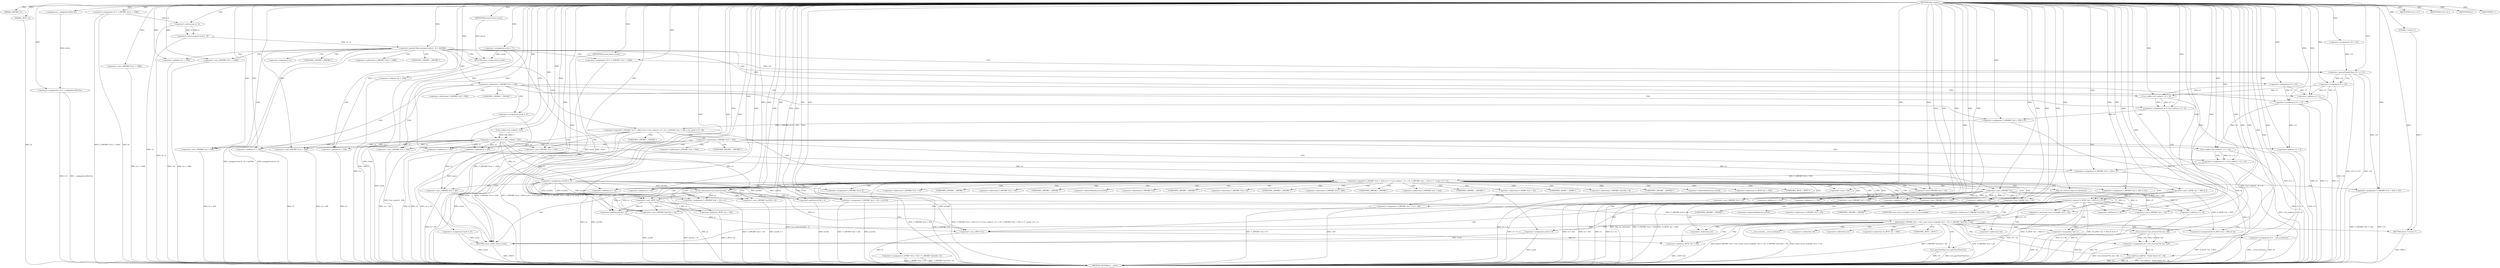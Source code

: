 digraph tftp_connect {  
"1000113" [label = "(METHOD,tftp_connect)" ]
"1000402" [label = "(METHOD_RETURN,int __cdecl)" ]
"1000114" [label = "(PARAM,_DWORD *a1)" ]
"1000115" [label = "(PARAM,_BYTE *a2)" ]
"1000129" [label = "(<operator>.assignment,v13 = __readgsdword(0x14u))" ]
"1000131" [label = "(__readgsdword,__readgsdword(0x14u))" ]
"1000133" [label = "(<operator>.assignment,v2 = Curl_ccalloc(1, 336))" ]
"1000135" [label = "(Curl_ccalloc,Curl_ccalloc(1, 336))" ]
"1000138" [label = "(<operator>.assignment,a1[185] = v2)" ]
"1000143" [label = "(<operator>.assignment,result = 27)" ]
"1000147" [label = "(IDENTIFIER,v2,if ( v2 ))" ]
"1000149" [label = "(<operator>.assignment,v4 = *(_DWORD *)(*a1 + 1568))" ]
"1000152" [label = "(<operator>.cast,(_DWORD *)(*a1 + 1568))" ]
"1000154" [label = "(<operator>.addition,*a1 + 1568)" ]
"1000159" [label = "(IDENTIFIER,v4,if ( v4 ))" ]
"1000161" [label = "(<operator>.assignment,result = 71)" ]
"1000165" [label = "(<operator>.greaterThan,(unsigned int)(v4 - 8) > 0xFFB0)" ]
"1000166" [label = "(<operator>.cast,(unsigned int)(v4 - 8))" ]
"1000168" [label = "(<operator>.subtraction,v4 - 8)" ]
"1000172" [label = "(RETURN,return result;,return result;)" ]
"1000173" [label = "(IDENTIFIER,result,return result;)" ]
"1000174" [label = "(<operator>.assignment,v10 = *(_DWORD *)(*a1 + 1568))" ]
"1000177" [label = "(<operator>.cast,(_DWORD *)(*a1 + 1568))" ]
"1000179" [label = "(<operator>.addition,*a1 + 1568)" ]
"1000185" [label = "(<operator>.assignment,v10 = 512)" ]
"1000188" [label = "(<operator>.assignment,v5 = 512)" ]
"1000192" [label = "(<operator>.greaterEqualsThan,v10 >= 512)" ]
"1000195" [label = "(<operator>.assignment,v5 = v10)" ]
"1000198" [label = "(<operator>.assignment,v11 = v5)" ]
"1000202" [label = "(<operator>.logicalOr,*(_DWORD *)(v2 + 328) || (v6 = Curl_ccalloc(1, v5 + 4), *(_DWORD *)(v2 + 328) = v6, result = 27, v6))" ]
"1000204" [label = "(<operator>.cast,(_DWORD *)(v2 + 328))" ]
"1000206" [label = "(<operator>.addition,v2 + 328)" ]
"1000210" [label = "(<operator>.assignment,v6 = Curl_ccalloc(1, v5 + 4))" ]
"1000212" [label = "(Curl_ccalloc,Curl_ccalloc(1, v5 + 4))" ]
"1000214" [label = "(<operator>.addition,v5 + 4)" ]
"1000218" [label = "(<operator>.assignment,*(_DWORD *)(v2 + 328) = v6)" ]
"1000220" [label = "(<operator>.cast,(_DWORD *)(v2 + 328))" ]
"1000222" [label = "(<operator>.addition,v2 + 328)" ]
"1000227" [label = "(<operator>.assignment,result = 27)" ]
"1000230" [label = "(IDENTIFIER,v6,)" ]
"1000233" [label = "(<operator>.logicalOr,*(_DWORD *)(v2 + 332) || (v7 = Curl_ccalloc(1, v11 + 4), *(_DWORD *)(v2 + 332) = v7, result = 27, v7))" ]
"1000235" [label = "(<operator>.cast,(_DWORD *)(v2 + 332))" ]
"1000237" [label = "(<operator>.addition,v2 + 332)" ]
"1000241" [label = "(<operator>.assignment,v7 = Curl_ccalloc(1, v11 + 4))" ]
"1000243" [label = "(Curl_ccalloc,Curl_ccalloc(1, v11 + 4))" ]
"1000245" [label = "(<operator>.addition,v11 + 4)" ]
"1000249" [label = "(<operator>.assignment,*(_DWORD *)(v2 + 332) = v7)" ]
"1000251" [label = "(<operator>.cast,(_DWORD *)(v2 + 332))" ]
"1000253" [label = "(<operator>.addition,v2 + 332)" ]
"1000258" [label = "(<operator>.assignment,result = 27)" ]
"1000261" [label = "(IDENTIFIER,v7,)" ]
"1000263" [label = "(Curl_conncontrol,Curl_conncontrol(a1, 1))" ]
"1000266" [label = "(<operator>.assignment,*(_DWORD *)(v2 + 16) = a1)" ]
"1000268" [label = "(<operator>.cast,(_DWORD *)(v2 + 16))" ]
"1000270" [label = "(<operator>.addition,v2 + 16)" ]
"1000274" [label = "(<operator>.assignment,*(_DWORD *)(v2 + 20) = a1[103])" ]
"1000276" [label = "(<operator>.cast,(_DWORD *)(v2 + 20))" ]
"1000278" [label = "(<operator>.addition,v2 + 20)" ]
"1000284" [label = "(<operator>.assignment,*(_DWORD *)v2 = 0)" ]
"1000286" [label = "(<operator>.cast,(_DWORD *)v2)" ]
"1000290" [label = "(<operator>.assignment,*(_DWORD *)(v2 + 8) = -100)" ]
"1000292" [label = "(<operator>.cast,(_DWORD *)(v2 + 8))" ]
"1000294" [label = "(<operator>.addition,v2 + 8)" ]
"1000297" [label = "(<operator>.minus,-100)" ]
"1000299" [label = "(<operator>.assignment,*(_DWORD *)(v2 + 320) = 512)" ]
"1000301" [label = "(<operator>.cast,(_DWORD *)(v2 + 320))" ]
"1000303" [label = "(<operator>.addition,v2 + 320)" ]
"1000307" [label = "(<operator>.assignment,*(_DWORD *)(v2 + 324) = v10)" ]
"1000309" [label = "(<operator>.cast,(_DWORD *)(v2 + 324))" ]
"1000311" [label = "(<operator>.addition,v2 + 324)" ]
"1000315" [label = "(<operator>.assignment,*(_WORD *)(v2 + 52) = *(_DWORD *)(a1[18] + 4))" ]
"1000317" [label = "(<operator>.cast,(_WORD *)(v2 + 52))" ]
"1000319" [label = "(<operator>.addition,v2 + 52)" ]
"1000323" [label = "(<operator>.cast,(_DWORD *)(a1[18] + 4))" ]
"1000325" [label = "(<operator>.addition,a1[18] + 4)" ]
"1000330" [label = "(tftp_set_timeouts,tftp_set_timeouts())" ]
"1000332" [label = "(<operator>.equals,(*((_BYTE *)a1 + 583) & 2) == 0)" ]
"1000333" [label = "(<operator>.and,*((_BYTE *)a1 + 583) & 2)" ]
"1000335" [label = "(<operator>.addition,(_BYTE *)a1 + 583)" ]
"1000336" [label = "(<operator>.cast,(_BYTE *)a1)" ]
"1000344" [label = "(bind,bind(*(_DWORD *)(v2 + 20), (const struct sockaddr *)(v2 + 52), *(_DWORD *)(a1[18] + 16)))" ]
"1000346" [label = "(<operator>.cast,(_DWORD *)(v2 + 20))" ]
"1000348" [label = "(<operator>.addition,v2 + 20)" ]
"1000351" [label = "(<operator>.cast,(const struct sockaddr *)(v2 + 52))" ]
"1000353" [label = "(<operator>.addition,v2 + 52)" ]
"1000357" [label = "(<operator>.cast,(_DWORD *)(a1[18] + 16))" ]
"1000359" [label = "(<operator>.addition,a1[18] + 16)" ]
"1000365" [label = "(<operator>.assignment,v8 = __errno_location())" ]
"1000368" [label = "(<operator>.assignment,v9 = Curl_strerror(*v8, buf, 128))" ]
"1000370" [label = "(Curl_strerror,Curl_strerror(*v8, buf, 128))" ]
"1000375" [label = "(Curl_failf,Curl_failf(*a1, \"bind() failed; %s\", v9))" ]
"1000380" [label = "(RETURN,return 7;,return 7;)" ]
"1000381" [label = "(LITERAL,7,return 7;)" ]
"1000382" [label = "(<operators>.assignmentOr,*((_BYTE *)a1 + 583) |= 2u)" ]
"1000384" [label = "(<operator>.addition,(_BYTE *)a1 + 583)" ]
"1000385" [label = "(<operator>.cast,(_BYTE *)a1)" ]
"1000390" [label = "(Curl_pgrsStartNow,Curl_pgrsStartNow(*a1))" ]
"1000393" [label = "(<operator>.assignment,*a2 = 1)" ]
"1000397" [label = "(<operator>.assignment,result = 0)" ]
"1000400" [label = "(RETURN,return result;,return result;)" ]
"1000401" [label = "(IDENTIFIER,result,return result;)" ]
"1000176" [label = "(<operator>.indirection,*(_DWORD *)(*a1 + 1568))" ]
"1000178" [label = "(UNKNOWN,_DWORD *,_DWORD *)" ]
"1000180" [label = "(<operator>.indirection,*a1)" ]
"1000203" [label = "(<operator>.indirection,*(_DWORD *)(v2 + 328))" ]
"1000205" [label = "(UNKNOWN,_DWORD *,_DWORD *)" ]
"1000219" [label = "(<operator>.indirection,*(_DWORD *)(v2 + 328))" ]
"1000221" [label = "(UNKNOWN,_DWORD *,_DWORD *)" ]
"1000234" [label = "(<operator>.indirection,*(_DWORD *)(v2 + 332))" ]
"1000236" [label = "(UNKNOWN,_DWORD *,_DWORD *)" ]
"1000250" [label = "(<operator>.indirection,*(_DWORD *)(v2 + 332))" ]
"1000252" [label = "(UNKNOWN,_DWORD *,_DWORD *)" ]
"1000267" [label = "(<operator>.indirection,*(_DWORD *)(v2 + 16))" ]
"1000269" [label = "(UNKNOWN,_DWORD *,_DWORD *)" ]
"1000275" [label = "(<operator>.indirection,*(_DWORD *)(v2 + 20))" ]
"1000277" [label = "(UNKNOWN,_DWORD *,_DWORD *)" ]
"1000281" [label = "(<operator>.indirectIndexAccess,a1[103])" ]
"1000285" [label = "(<operator>.indirection,*(_DWORD *)v2)" ]
"1000287" [label = "(UNKNOWN,_DWORD *,_DWORD *)" ]
"1000291" [label = "(<operator>.indirection,*(_DWORD *)(v2 + 8))" ]
"1000293" [label = "(UNKNOWN,_DWORD *,_DWORD *)" ]
"1000300" [label = "(<operator>.indirection,*(_DWORD *)(v2 + 320))" ]
"1000302" [label = "(UNKNOWN,_DWORD *,_DWORD *)" ]
"1000308" [label = "(<operator>.indirection,*(_DWORD *)(v2 + 324))" ]
"1000310" [label = "(UNKNOWN,_DWORD *,_DWORD *)" ]
"1000316" [label = "(<operator>.indirection,*(_WORD *)(v2 + 52))" ]
"1000318" [label = "(UNKNOWN,_WORD *,_WORD *)" ]
"1000322" [label = "(<operator>.indirection,*(_DWORD *)(a1[18] + 4))" ]
"1000324" [label = "(UNKNOWN,_DWORD *,_DWORD *)" ]
"1000326" [label = "(<operator>.indirectIndexAccess,a1[18])" ]
"1000334" [label = "(<operator>.indirection,*((_BYTE *)a1 + 583))" ]
"1000337" [label = "(UNKNOWN,_BYTE *,_BYTE *)" ]
"1000345" [label = "(<operator>.indirection,*(_DWORD *)(v2 + 20))" ]
"1000347" [label = "(UNKNOWN,_DWORD *,_DWORD *)" ]
"1000352" [label = "(UNKNOWN,const struct sockaddr *,const struct sockaddr *)" ]
"1000356" [label = "(<operator>.indirection,*(_DWORD *)(a1[18] + 16))" ]
"1000358" [label = "(UNKNOWN,_DWORD *,_DWORD *)" ]
"1000360" [label = "(<operator>.indirectIndexAccess,a1[18])" ]
"1000367" [label = "(__errno_location,__errno_location())" ]
"1000371" [label = "(<operator>.indirection,*v8)" ]
"1000376" [label = "(<operator>.indirection,*a1)" ]
"1000383" [label = "(<operator>.indirection,*((_BYTE *)a1 + 583))" ]
"1000386" [label = "(UNKNOWN,_BYTE *,_BYTE *)" ]
"1000391" [label = "(<operator>.indirection,*a1)" ]
"1000394" [label = "(<operator>.indirection,*a2)" ]
  "1000227" -> "1000402"  [ label = "DDG: result"] 
  "1000210" -> "1000402"  [ label = "DDG: Curl_ccalloc(1, v5 + 4)"] 
  "1000292" -> "1000402"  [ label = "DDG: v2 + 8"] 
  "1000143" -> "1000402"  [ label = "DDG: result"] 
  "1000241" -> "1000402"  [ label = "DDG: Curl_ccalloc(1, v11 + 4)"] 
  "1000266" -> "1000402"  [ label = "DDG: *(_DWORD *)(v2 + 16)"] 
  "1000393" -> "1000402"  [ label = "DDG: *a2"] 
  "1000198" -> "1000402"  [ label = "DDG: v5"] 
  "1000346" -> "1000402"  [ label = "DDG: v2 + 20"] 
  "1000315" -> "1000402"  [ label = "DDG: *(_WORD *)(v2 + 52)"] 
  "1000315" -> "1000402"  [ label = "DDG: *(_DWORD *)(a1[18] + 4)"] 
  "1000198" -> "1000402"  [ label = "DDG: v11"] 
  "1000202" -> "1000402"  [ label = "DDG: *(_DWORD *)(v2 + 328)"] 
  "1000138" -> "1000402"  [ label = "DDG: a1[185]"] 
  "1000222" -> "1000402"  [ label = "DDG: v2"] 
  "1000323" -> "1000402"  [ label = "DDG: a1[18] + 4"] 
  "1000165" -> "1000402"  [ label = "DDG: (unsigned int)(v4 - 8)"] 
  "1000344" -> "1000402"  [ label = "DDG: bind(*(_DWORD *)(v2 + 20), (const struct sockaddr *)(v2 + 52), *(_DWORD *)(a1[18] + 16))"] 
  "1000330" -> "1000402"  [ label = "DDG: tftp_set_timeouts()"] 
  "1000258" -> "1000402"  [ label = "DDG: result"] 
  "1000351" -> "1000402"  [ label = "DDG: v2 + 52"] 
  "1000317" -> "1000402"  [ label = "DDG: v2 + 52"] 
  "1000233" -> "1000402"  [ label = "DDG: *(_DWORD *)(v2 + 332) || (v7 = Curl_ccalloc(1, v11 + 4), *(_DWORD *)(v2 + 332) = v7, result = 27, v7)"] 
  "1000307" -> "1000402"  [ label = "DDG: *(_DWORD *)(v2 + 324)"] 
  "1000138" -> "1000402"  [ label = "DDG: v2"] 
  "1000344" -> "1000402"  [ label = "DDG: (const struct sockaddr *)(v2 + 52)"] 
  "1000245" -> "1000402"  [ label = "DDG: v11"] 
  "1000333" -> "1000402"  [ label = "DDG: *((_BYTE *)a1 + 583)"] 
  "1000233" -> "1000402"  [ label = "DDG: *(_DWORD *)(v2 + 332)"] 
  "1000249" -> "1000402"  [ label = "DDG: v7"] 
  "1000129" -> "1000402"  [ label = "DDG: v13"] 
  "1000375" -> "1000402"  [ label = "DDG: *a1"] 
  "1000344" -> "1000402"  [ label = "DDG: *(_DWORD *)(a1[18] + 16)"] 
  "1000319" -> "1000402"  [ label = "DDG: v2"] 
  "1000390" -> "1000402"  [ label = "DDG: *a1"] 
  "1000368" -> "1000402"  [ label = "DDG: Curl_strerror(*v8, buf, 128)"] 
  "1000212" -> "1000402"  [ label = "DDG: v5 + 4"] 
  "1000268" -> "1000402"  [ label = "DDG: v2 + 16"] 
  "1000385" -> "1000402"  [ label = "DDG: a1"] 
  "1000149" -> "1000402"  [ label = "DDG: v4"] 
  "1000179" -> "1000402"  [ label = "DDG: *a1"] 
  "1000344" -> "1000402"  [ label = "DDG: *(_DWORD *)(v2 + 20)"] 
  "1000251" -> "1000402"  [ label = "DDG: v2 + 332"] 
  "1000154" -> "1000402"  [ label = "DDG: *a1"] 
  "1000214" -> "1000402"  [ label = "DDG: v5"] 
  "1000115" -> "1000402"  [ label = "DDG: a2"] 
  "1000263" -> "1000402"  [ label = "DDG: Curl_conncontrol(a1, 1)"] 
  "1000384" -> "1000402"  [ label = "DDG: (_BYTE *)a1"] 
  "1000235" -> "1000402"  [ label = "DDG: v2 + 332"] 
  "1000365" -> "1000402"  [ label = "DDG: __errno_location()"] 
  "1000206" -> "1000402"  [ label = "DDG: v2"] 
  "1000357" -> "1000402"  [ label = "DDG: a1[18] + 16"] 
  "1000220" -> "1000402"  [ label = "DDG: v2 + 328"] 
  "1000192" -> "1000402"  [ label = "DDG: v10"] 
  "1000129" -> "1000402"  [ label = "DDG: __readgsdword(0x14u)"] 
  "1000307" -> "1000402"  [ label = "DDG: v10"] 
  "1000274" -> "1000402"  [ label = "DDG: *(_DWORD *)(v2 + 20)"] 
  "1000375" -> "1000402"  [ label = "DDG: v9"] 
  "1000218" -> "1000402"  [ label = "DDG: v6"] 
  "1000301" -> "1000402"  [ label = "DDG: v2 + 320"] 
  "1000290" -> "1000402"  [ label = "DDG: *(_DWORD *)(v2 + 8)"] 
  "1000365" -> "1000402"  [ label = "DDG: v8"] 
  "1000309" -> "1000402"  [ label = "DDG: v2 + 324"] 
  "1000332" -> "1000402"  [ label = "DDG: (*((_BYTE *)a1 + 583) & 2) == 0"] 
  "1000274" -> "1000402"  [ label = "DDG: a1[103]"] 
  "1000192" -> "1000402"  [ label = "DDG: v10 >= 512"] 
  "1000397" -> "1000402"  [ label = "DDG: result"] 
  "1000133" -> "1000402"  [ label = "DDG: Curl_ccalloc(1, 336)"] 
  "1000204" -> "1000402"  [ label = "DDG: v2 + 328"] 
  "1000335" -> "1000402"  [ label = "DDG: (_BYTE *)a1"] 
  "1000299" -> "1000402"  [ label = "DDG: *(_DWORD *)(v2 + 320)"] 
  "1000174" -> "1000402"  [ label = "DDG: *(_DWORD *)(*a1 + 1568)"] 
  "1000177" -> "1000402"  [ label = "DDG: *a1 + 1568"] 
  "1000168" -> "1000402"  [ label = "DDG: v4"] 
  "1000353" -> "1000402"  [ label = "DDG: v2"] 
  "1000375" -> "1000402"  [ label = "DDG: Curl_failf(*a1, \"bind() failed; %s\", v9)"] 
  "1000276" -> "1000402"  [ label = "DDG: v2 + 20"] 
  "1000382" -> "1000402"  [ label = "DDG: *((_BYTE *)a1 + 583)"] 
  "1000237" -> "1000402"  [ label = "DDG: v2"] 
  "1000253" -> "1000402"  [ label = "DDG: v2"] 
  "1000325" -> "1000402"  [ label = "DDG: a1[18]"] 
  "1000370" -> "1000402"  [ label = "DDG: buf"] 
  "1000202" -> "1000402"  [ label = "DDG: *(_DWORD *)(v2 + 328) || (v6 = Curl_ccalloc(1, v5 + 4), *(_DWORD *)(v2 + 328) = v6, result = 27, v6)"] 
  "1000195" -> "1000402"  [ label = "DDG: v10"] 
  "1000290" -> "1000402"  [ label = "DDG: -100"] 
  "1000152" -> "1000402"  [ label = "DDG: *a1 + 1568"] 
  "1000370" -> "1000402"  [ label = "DDG: *v8"] 
  "1000243" -> "1000402"  [ label = "DDG: v11 + 4"] 
  "1000336" -> "1000402"  [ label = "DDG: a1"] 
  "1000166" -> "1000402"  [ label = "DDG: v4 - 8"] 
  "1000165" -> "1000402"  [ label = "DDG: (unsigned int)(v4 - 8) > 0xFFB0"] 
  "1000390" -> "1000402"  [ label = "DDG: Curl_pgrsStartNow(*a1)"] 
  "1000161" -> "1000402"  [ label = "DDG: result"] 
  "1000149" -> "1000402"  [ label = "DDG: *(_DWORD *)(*a1 + 1568)"] 
  "1000284" -> "1000402"  [ label = "DDG: *(_DWORD *)v2"] 
  "1000332" -> "1000402"  [ label = "DDG: *((_BYTE *)a1 + 583) & 2"] 
  "1000359" -> "1000402"  [ label = "DDG: a1[18]"] 
  "1000400" -> "1000402"  [ label = "DDG: <RET>"] 
  "1000380" -> "1000402"  [ label = "DDG: <RET>"] 
  "1000172" -> "1000402"  [ label = "DDG: <RET>"] 
  "1000113" -> "1000114"  [ label = "DDG: "] 
  "1000113" -> "1000115"  [ label = "DDG: "] 
  "1000131" -> "1000129"  [ label = "DDG: 0x14u"] 
  "1000113" -> "1000129"  [ label = "DDG: "] 
  "1000113" -> "1000131"  [ label = "DDG: "] 
  "1000135" -> "1000133"  [ label = "DDG: 1"] 
  "1000135" -> "1000133"  [ label = "DDG: 336"] 
  "1000113" -> "1000133"  [ label = "DDG: "] 
  "1000113" -> "1000135"  [ label = "DDG: "] 
  "1000133" -> "1000138"  [ label = "DDG: v2"] 
  "1000113" -> "1000138"  [ label = "DDG: "] 
  "1000113" -> "1000143"  [ label = "DDG: "] 
  "1000113" -> "1000147"  [ label = "DDG: "] 
  "1000113" -> "1000149"  [ label = "DDG: "] 
  "1000113" -> "1000152"  [ label = "DDG: "] 
  "1000113" -> "1000154"  [ label = "DDG: "] 
  "1000113" -> "1000159"  [ label = "DDG: "] 
  "1000113" -> "1000161"  [ label = "DDG: "] 
  "1000166" -> "1000165"  [ label = "DDG: v4 - 8"] 
  "1000168" -> "1000166"  [ label = "DDG: v4"] 
  "1000168" -> "1000166"  [ label = "DDG: 8"] 
  "1000149" -> "1000168"  [ label = "DDG: v4"] 
  "1000113" -> "1000168"  [ label = "DDG: "] 
  "1000113" -> "1000165"  [ label = "DDG: "] 
  "1000173" -> "1000172"  [ label = "DDG: result"] 
  "1000161" -> "1000172"  [ label = "DDG: result"] 
  "1000113" -> "1000173"  [ label = "DDG: "] 
  "1000113" -> "1000174"  [ label = "DDG: "] 
  "1000113" -> "1000177"  [ label = "DDG: "] 
  "1000113" -> "1000179"  [ label = "DDG: "] 
  "1000113" -> "1000185"  [ label = "DDG: "] 
  "1000113" -> "1000188"  [ label = "DDG: "] 
  "1000174" -> "1000192"  [ label = "DDG: v10"] 
  "1000185" -> "1000192"  [ label = "DDG: v10"] 
  "1000113" -> "1000192"  [ label = "DDG: "] 
  "1000192" -> "1000195"  [ label = "DDG: v10"] 
  "1000113" -> "1000195"  [ label = "DDG: "] 
  "1000188" -> "1000198"  [ label = "DDG: v5"] 
  "1000195" -> "1000198"  [ label = "DDG: v5"] 
  "1000113" -> "1000198"  [ label = "DDG: "] 
  "1000218" -> "1000202"  [ label = "DDG: *(_DWORD *)(v2 + 328)"] 
  "1000113" -> "1000204"  [ label = "DDG: "] 
  "1000133" -> "1000204"  [ label = "DDG: v2"] 
  "1000113" -> "1000206"  [ label = "DDG: "] 
  "1000133" -> "1000206"  [ label = "DDG: v2"] 
  "1000212" -> "1000210"  [ label = "DDG: 1"] 
  "1000212" -> "1000210"  [ label = "DDG: v5 + 4"] 
  "1000113" -> "1000210"  [ label = "DDG: "] 
  "1000113" -> "1000212"  [ label = "DDG: "] 
  "1000188" -> "1000212"  [ label = "DDG: v5"] 
  "1000195" -> "1000212"  [ label = "DDG: v5"] 
  "1000113" -> "1000214"  [ label = "DDG: "] 
  "1000188" -> "1000214"  [ label = "DDG: v5"] 
  "1000195" -> "1000214"  [ label = "DDG: v5"] 
  "1000210" -> "1000218"  [ label = "DDG: v6"] 
  "1000113" -> "1000218"  [ label = "DDG: "] 
  "1000113" -> "1000220"  [ label = "DDG: "] 
  "1000133" -> "1000220"  [ label = "DDG: v2"] 
  "1000113" -> "1000222"  [ label = "DDG: "] 
  "1000133" -> "1000222"  [ label = "DDG: v2"] 
  "1000113" -> "1000227"  [ label = "DDG: "] 
  "1000113" -> "1000230"  [ label = "DDG: "] 
  "1000249" -> "1000233"  [ label = "DDG: *(_DWORD *)(v2 + 332)"] 
  "1000113" -> "1000235"  [ label = "DDG: "] 
  "1000133" -> "1000235"  [ label = "DDG: v2"] 
  "1000113" -> "1000237"  [ label = "DDG: "] 
  "1000133" -> "1000237"  [ label = "DDG: v2"] 
  "1000243" -> "1000241"  [ label = "DDG: 1"] 
  "1000243" -> "1000241"  [ label = "DDG: v11 + 4"] 
  "1000113" -> "1000241"  [ label = "DDG: "] 
  "1000113" -> "1000243"  [ label = "DDG: "] 
  "1000198" -> "1000243"  [ label = "DDG: v11"] 
  "1000198" -> "1000245"  [ label = "DDG: v11"] 
  "1000113" -> "1000245"  [ label = "DDG: "] 
  "1000241" -> "1000249"  [ label = "DDG: v7"] 
  "1000113" -> "1000249"  [ label = "DDG: "] 
  "1000113" -> "1000251"  [ label = "DDG: "] 
  "1000133" -> "1000251"  [ label = "DDG: v2"] 
  "1000113" -> "1000253"  [ label = "DDG: "] 
  "1000133" -> "1000253"  [ label = "DDG: v2"] 
  "1000113" -> "1000258"  [ label = "DDG: "] 
  "1000113" -> "1000261"  [ label = "DDG: "] 
  "1000138" -> "1000263"  [ label = "DDG: a1[185]"] 
  "1000113" -> "1000263"  [ label = "DDG: "] 
  "1000138" -> "1000266"  [ label = "DDG: a1[185]"] 
  "1000263" -> "1000266"  [ label = "DDG: a1"] 
  "1000113" -> "1000266"  [ label = "DDG: "] 
  "1000113" -> "1000268"  [ label = "DDG: "] 
  "1000133" -> "1000268"  [ label = "DDG: v2"] 
  "1000113" -> "1000270"  [ label = "DDG: "] 
  "1000133" -> "1000270"  [ label = "DDG: v2"] 
  "1000138" -> "1000274"  [ label = "DDG: a1[185]"] 
  "1000263" -> "1000274"  [ label = "DDG: a1"] 
  "1000113" -> "1000274"  [ label = "DDG: "] 
  "1000113" -> "1000276"  [ label = "DDG: "] 
  "1000133" -> "1000276"  [ label = "DDG: v2"] 
  "1000113" -> "1000278"  [ label = "DDG: "] 
  "1000133" -> "1000278"  [ label = "DDG: v2"] 
  "1000113" -> "1000284"  [ label = "DDG: "] 
  "1000113" -> "1000286"  [ label = "DDG: "] 
  "1000133" -> "1000286"  [ label = "DDG: v2"] 
  "1000297" -> "1000290"  [ label = "DDG: 100"] 
  "1000286" -> "1000292"  [ label = "DDG: v2"] 
  "1000113" -> "1000292"  [ label = "DDG: "] 
  "1000286" -> "1000294"  [ label = "DDG: v2"] 
  "1000113" -> "1000294"  [ label = "DDG: "] 
  "1000113" -> "1000297"  [ label = "DDG: "] 
  "1000113" -> "1000299"  [ label = "DDG: "] 
  "1000113" -> "1000301"  [ label = "DDG: "] 
  "1000286" -> "1000301"  [ label = "DDG: v2"] 
  "1000113" -> "1000303"  [ label = "DDG: "] 
  "1000286" -> "1000303"  [ label = "DDG: v2"] 
  "1000192" -> "1000307"  [ label = "DDG: v10"] 
  "1000113" -> "1000307"  [ label = "DDG: "] 
  "1000113" -> "1000309"  [ label = "DDG: "] 
  "1000286" -> "1000309"  [ label = "DDG: v2"] 
  "1000113" -> "1000311"  [ label = "DDG: "] 
  "1000286" -> "1000311"  [ label = "DDG: v2"] 
  "1000113" -> "1000317"  [ label = "DDG: "] 
  "1000286" -> "1000317"  [ label = "DDG: v2"] 
  "1000113" -> "1000319"  [ label = "DDG: "] 
  "1000286" -> "1000319"  [ label = "DDG: v2"] 
  "1000138" -> "1000323"  [ label = "DDG: a1[185]"] 
  "1000263" -> "1000323"  [ label = "DDG: a1"] 
  "1000113" -> "1000323"  [ label = "DDG: "] 
  "1000138" -> "1000325"  [ label = "DDG: a1[185]"] 
  "1000263" -> "1000325"  [ label = "DDG: a1"] 
  "1000113" -> "1000325"  [ label = "DDG: "] 
  "1000113" -> "1000330"  [ label = "DDG: "] 
  "1000333" -> "1000332"  [ label = "DDG: *((_BYTE *)a1 + 583)"] 
  "1000333" -> "1000332"  [ label = "DDG: 2"] 
  "1000336" -> "1000335"  [ label = "DDG: a1"] 
  "1000138" -> "1000336"  [ label = "DDG: a1[185]"] 
  "1000113" -> "1000336"  [ label = "DDG: "] 
  "1000263" -> "1000336"  [ label = "DDG: a1"] 
  "1000113" -> "1000335"  [ label = "DDG: "] 
  "1000113" -> "1000333"  [ label = "DDG: "] 
  "1000113" -> "1000332"  [ label = "DDG: "] 
  "1000274" -> "1000344"  [ label = "DDG: *(_DWORD *)(v2 + 20)"] 
  "1000113" -> "1000346"  [ label = "DDG: "] 
  "1000286" -> "1000346"  [ label = "DDG: v2"] 
  "1000113" -> "1000348"  [ label = "DDG: "] 
  "1000286" -> "1000348"  [ label = "DDG: v2"] 
  "1000351" -> "1000344"  [ label = "DDG: v2 + 52"] 
  "1000113" -> "1000351"  [ label = "DDG: "] 
  "1000286" -> "1000351"  [ label = "DDG: v2"] 
  "1000113" -> "1000353"  [ label = "DDG: "] 
  "1000286" -> "1000353"  [ label = "DDG: v2"] 
  "1000336" -> "1000357"  [ label = "DDG: a1"] 
  "1000138" -> "1000357"  [ label = "DDG: a1[185]"] 
  "1000263" -> "1000357"  [ label = "DDG: a1"] 
  "1000113" -> "1000357"  [ label = "DDG: "] 
  "1000336" -> "1000359"  [ label = "DDG: a1"] 
  "1000138" -> "1000359"  [ label = "DDG: a1[185]"] 
  "1000263" -> "1000359"  [ label = "DDG: a1"] 
  "1000113" -> "1000359"  [ label = "DDG: "] 
  "1000113" -> "1000365"  [ label = "DDG: "] 
  "1000370" -> "1000368"  [ label = "DDG: *v8"] 
  "1000370" -> "1000368"  [ label = "DDG: buf"] 
  "1000370" -> "1000368"  [ label = "DDG: 128"] 
  "1000113" -> "1000368"  [ label = "DDG: "] 
  "1000113" -> "1000370"  [ label = "DDG: "] 
  "1000113" -> "1000375"  [ label = "DDG: "] 
  "1000368" -> "1000375"  [ label = "DDG: v9"] 
  "1000381" -> "1000380"  [ label = "DDG: 7"] 
  "1000113" -> "1000380"  [ label = "DDG: "] 
  "1000113" -> "1000381"  [ label = "DDG: "] 
  "1000113" -> "1000382"  [ label = "DDG: "] 
  "1000333" -> "1000382"  [ label = "DDG: *((_BYTE *)a1 + 583)"] 
  "1000385" -> "1000384"  [ label = "DDG: a1"] 
  "1000138" -> "1000385"  [ label = "DDG: a1[185]"] 
  "1000336" -> "1000385"  [ label = "DDG: a1"] 
  "1000113" -> "1000385"  [ label = "DDG: "] 
  "1000263" -> "1000385"  [ label = "DDG: a1"] 
  "1000113" -> "1000384"  [ label = "DDG: "] 
  "1000113" -> "1000393"  [ label = "DDG: "] 
  "1000113" -> "1000397"  [ label = "DDG: "] 
  "1000401" -> "1000400"  [ label = "DDG: result"] 
  "1000143" -> "1000400"  [ label = "DDG: result"] 
  "1000258" -> "1000400"  [ label = "DDG: result"] 
  "1000397" -> "1000400"  [ label = "DDG: result"] 
  "1000227" -> "1000400"  [ label = "DDG: result"] 
  "1000161" -> "1000400"  [ label = "DDG: result"] 
  "1000113" -> "1000401"  [ label = "DDG: "] 
  "1000165" -> "1000176"  [ label = "CDG: "] 
  "1000165" -> "1000174"  [ label = "CDG: "] 
  "1000165" -> "1000172"  [ label = "CDG: "] 
  "1000165" -> "1000192"  [ label = "CDG: "] 
  "1000165" -> "1000188"  [ label = "CDG: "] 
  "1000165" -> "1000180"  [ label = "CDG: "] 
  "1000165" -> "1000179"  [ label = "CDG: "] 
  "1000165" -> "1000178"  [ label = "CDG: "] 
  "1000165" -> "1000177"  [ label = "CDG: "] 
  "1000165" -> "1000206"  [ label = "CDG: "] 
  "1000165" -> "1000205"  [ label = "CDG: "] 
  "1000165" -> "1000204"  [ label = "CDG: "] 
  "1000165" -> "1000203"  [ label = "CDG: "] 
  "1000165" -> "1000202"  [ label = "CDG: "] 
  "1000165" -> "1000198"  [ label = "CDG: "] 
  "1000192" -> "1000195"  [ label = "CDG: "] 
  "1000202" -> "1000237"  [ label = "CDG: "] 
  "1000202" -> "1000236"  [ label = "CDG: "] 
  "1000202" -> "1000235"  [ label = "CDG: "] 
  "1000202" -> "1000234"  [ label = "CDG: "] 
  "1000202" -> "1000233"  [ label = "CDG: "] 
  "1000202" -> "1000400"  [ label = "CDG: "] 
  "1000203" -> "1000222"  [ label = "CDG: "] 
  "1000203" -> "1000221"  [ label = "CDG: "] 
  "1000203" -> "1000220"  [ label = "CDG: "] 
  "1000203" -> "1000219"  [ label = "CDG: "] 
  "1000203" -> "1000218"  [ label = "CDG: "] 
  "1000203" -> "1000214"  [ label = "CDG: "] 
  "1000203" -> "1000212"  [ label = "CDG: "] 
  "1000203" -> "1000210"  [ label = "CDG: "] 
  "1000203" -> "1000227"  [ label = "CDG: "] 
  "1000233" -> "1000270"  [ label = "CDG: "] 
  "1000233" -> "1000269"  [ label = "CDG: "] 
  "1000233" -> "1000268"  [ label = "CDG: "] 
  "1000233" -> "1000267"  [ label = "CDG: "] 
  "1000233" -> "1000266"  [ label = "CDG: "] 
  "1000233" -> "1000263"  [ label = "CDG: "] 
  "1000233" -> "1000287"  [ label = "CDG: "] 
  "1000233" -> "1000286"  [ label = "CDG: "] 
  "1000233" -> "1000285"  [ label = "CDG: "] 
  "1000233" -> "1000284"  [ label = "CDG: "] 
  "1000233" -> "1000281"  [ label = "CDG: "] 
  "1000233" -> "1000278"  [ label = "CDG: "] 
  "1000233" -> "1000277"  [ label = "CDG: "] 
  "1000233" -> "1000276"  [ label = "CDG: "] 
  "1000233" -> "1000275"  [ label = "CDG: "] 
  "1000233" -> "1000274"  [ label = "CDG: "] 
  "1000233" -> "1000303"  [ label = "CDG: "] 
  "1000233" -> "1000302"  [ label = "CDG: "] 
  "1000233" -> "1000301"  [ label = "CDG: "] 
  "1000233" -> "1000300"  [ label = "CDG: "] 
  "1000233" -> "1000299"  [ label = "CDG: "] 
  "1000233" -> "1000297"  [ label = "CDG: "] 
  "1000233" -> "1000294"  [ label = "CDG: "] 
  "1000233" -> "1000293"  [ label = "CDG: "] 
  "1000233" -> "1000292"  [ label = "CDG: "] 
  "1000233" -> "1000291"  [ label = "CDG: "] 
  "1000233" -> "1000290"  [ label = "CDG: "] 
  "1000233" -> "1000319"  [ label = "CDG: "] 
  "1000233" -> "1000318"  [ label = "CDG: "] 
  "1000233" -> "1000317"  [ label = "CDG: "] 
  "1000233" -> "1000316"  [ label = "CDG: "] 
  "1000233" -> "1000315"  [ label = "CDG: "] 
  "1000233" -> "1000311"  [ label = "CDG: "] 
  "1000233" -> "1000310"  [ label = "CDG: "] 
  "1000233" -> "1000309"  [ label = "CDG: "] 
  "1000233" -> "1000308"  [ label = "CDG: "] 
  "1000233" -> "1000307"  [ label = "CDG: "] 
  "1000233" -> "1000336"  [ label = "CDG: "] 
  "1000233" -> "1000335"  [ label = "CDG: "] 
  "1000233" -> "1000334"  [ label = "CDG: "] 
  "1000233" -> "1000333"  [ label = "CDG: "] 
  "1000233" -> "1000332"  [ label = "CDG: "] 
  "1000233" -> "1000330"  [ label = "CDG: "] 
  "1000233" -> "1000326"  [ label = "CDG: "] 
  "1000233" -> "1000325"  [ label = "CDG: "] 
  "1000233" -> "1000324"  [ label = "CDG: "] 
  "1000233" -> "1000323"  [ label = "CDG: "] 
  "1000233" -> "1000322"  [ label = "CDG: "] 
  "1000233" -> "1000337"  [ label = "CDG: "] 
  "1000233" -> "1000400"  [ label = "CDG: "] 
  "1000234" -> "1000253"  [ label = "CDG: "] 
  "1000234" -> "1000252"  [ label = "CDG: "] 
  "1000234" -> "1000251"  [ label = "CDG: "] 
  "1000234" -> "1000250"  [ label = "CDG: "] 
  "1000234" -> "1000249"  [ label = "CDG: "] 
  "1000234" -> "1000245"  [ label = "CDG: "] 
  "1000234" -> "1000243"  [ label = "CDG: "] 
  "1000234" -> "1000241"  [ label = "CDG: "] 
  "1000234" -> "1000258"  [ label = "CDG: "] 
  "1000332" -> "1000352"  [ label = "CDG: "] 
  "1000332" -> "1000351"  [ label = "CDG: "] 
  "1000332" -> "1000348"  [ label = "CDG: "] 
  "1000332" -> "1000347"  [ label = "CDG: "] 
  "1000332" -> "1000346"  [ label = "CDG: "] 
  "1000332" -> "1000345"  [ label = "CDG: "] 
  "1000332" -> "1000344"  [ label = "CDG: "] 
  "1000332" -> "1000360"  [ label = "CDG: "] 
  "1000332" -> "1000359"  [ label = "CDG: "] 
  "1000332" -> "1000358"  [ label = "CDG: "] 
  "1000332" -> "1000357"  [ label = "CDG: "] 
  "1000332" -> "1000356"  [ label = "CDG: "] 
  "1000332" -> "1000353"  [ label = "CDG: "] 
  "1000332" -> "1000400"  [ label = "CDG: "] 
  "1000332" -> "1000397"  [ label = "CDG: "] 
  "1000332" -> "1000394"  [ label = "CDG: "] 
  "1000332" -> "1000393"  [ label = "CDG: "] 
  "1000332" -> "1000391"  [ label = "CDG: "] 
  "1000332" -> "1000390"  [ label = "CDG: "] 
  "1000344" -> "1000368"  [ label = "CDG: "] 
  "1000344" -> "1000367"  [ label = "CDG: "] 
  "1000344" -> "1000365"  [ label = "CDG: "] 
  "1000344" -> "1000384"  [ label = "CDG: "] 
  "1000344" -> "1000383"  [ label = "CDG: "] 
  "1000344" -> "1000382"  [ label = "CDG: "] 
  "1000344" -> "1000380"  [ label = "CDG: "] 
  "1000344" -> "1000376"  [ label = "CDG: "] 
  "1000344" -> "1000375"  [ label = "CDG: "] 
  "1000344" -> "1000371"  [ label = "CDG: "] 
  "1000344" -> "1000370"  [ label = "CDG: "] 
  "1000344" -> "1000400"  [ label = "CDG: "] 
  "1000344" -> "1000397"  [ label = "CDG: "] 
  "1000344" -> "1000394"  [ label = "CDG: "] 
  "1000344" -> "1000393"  [ label = "CDG: "] 
  "1000344" -> "1000391"  [ label = "CDG: "] 
  "1000344" -> "1000390"  [ label = "CDG: "] 
  "1000344" -> "1000386"  [ label = "CDG: "] 
  "1000344" -> "1000385"  [ label = "CDG: "] 
}
